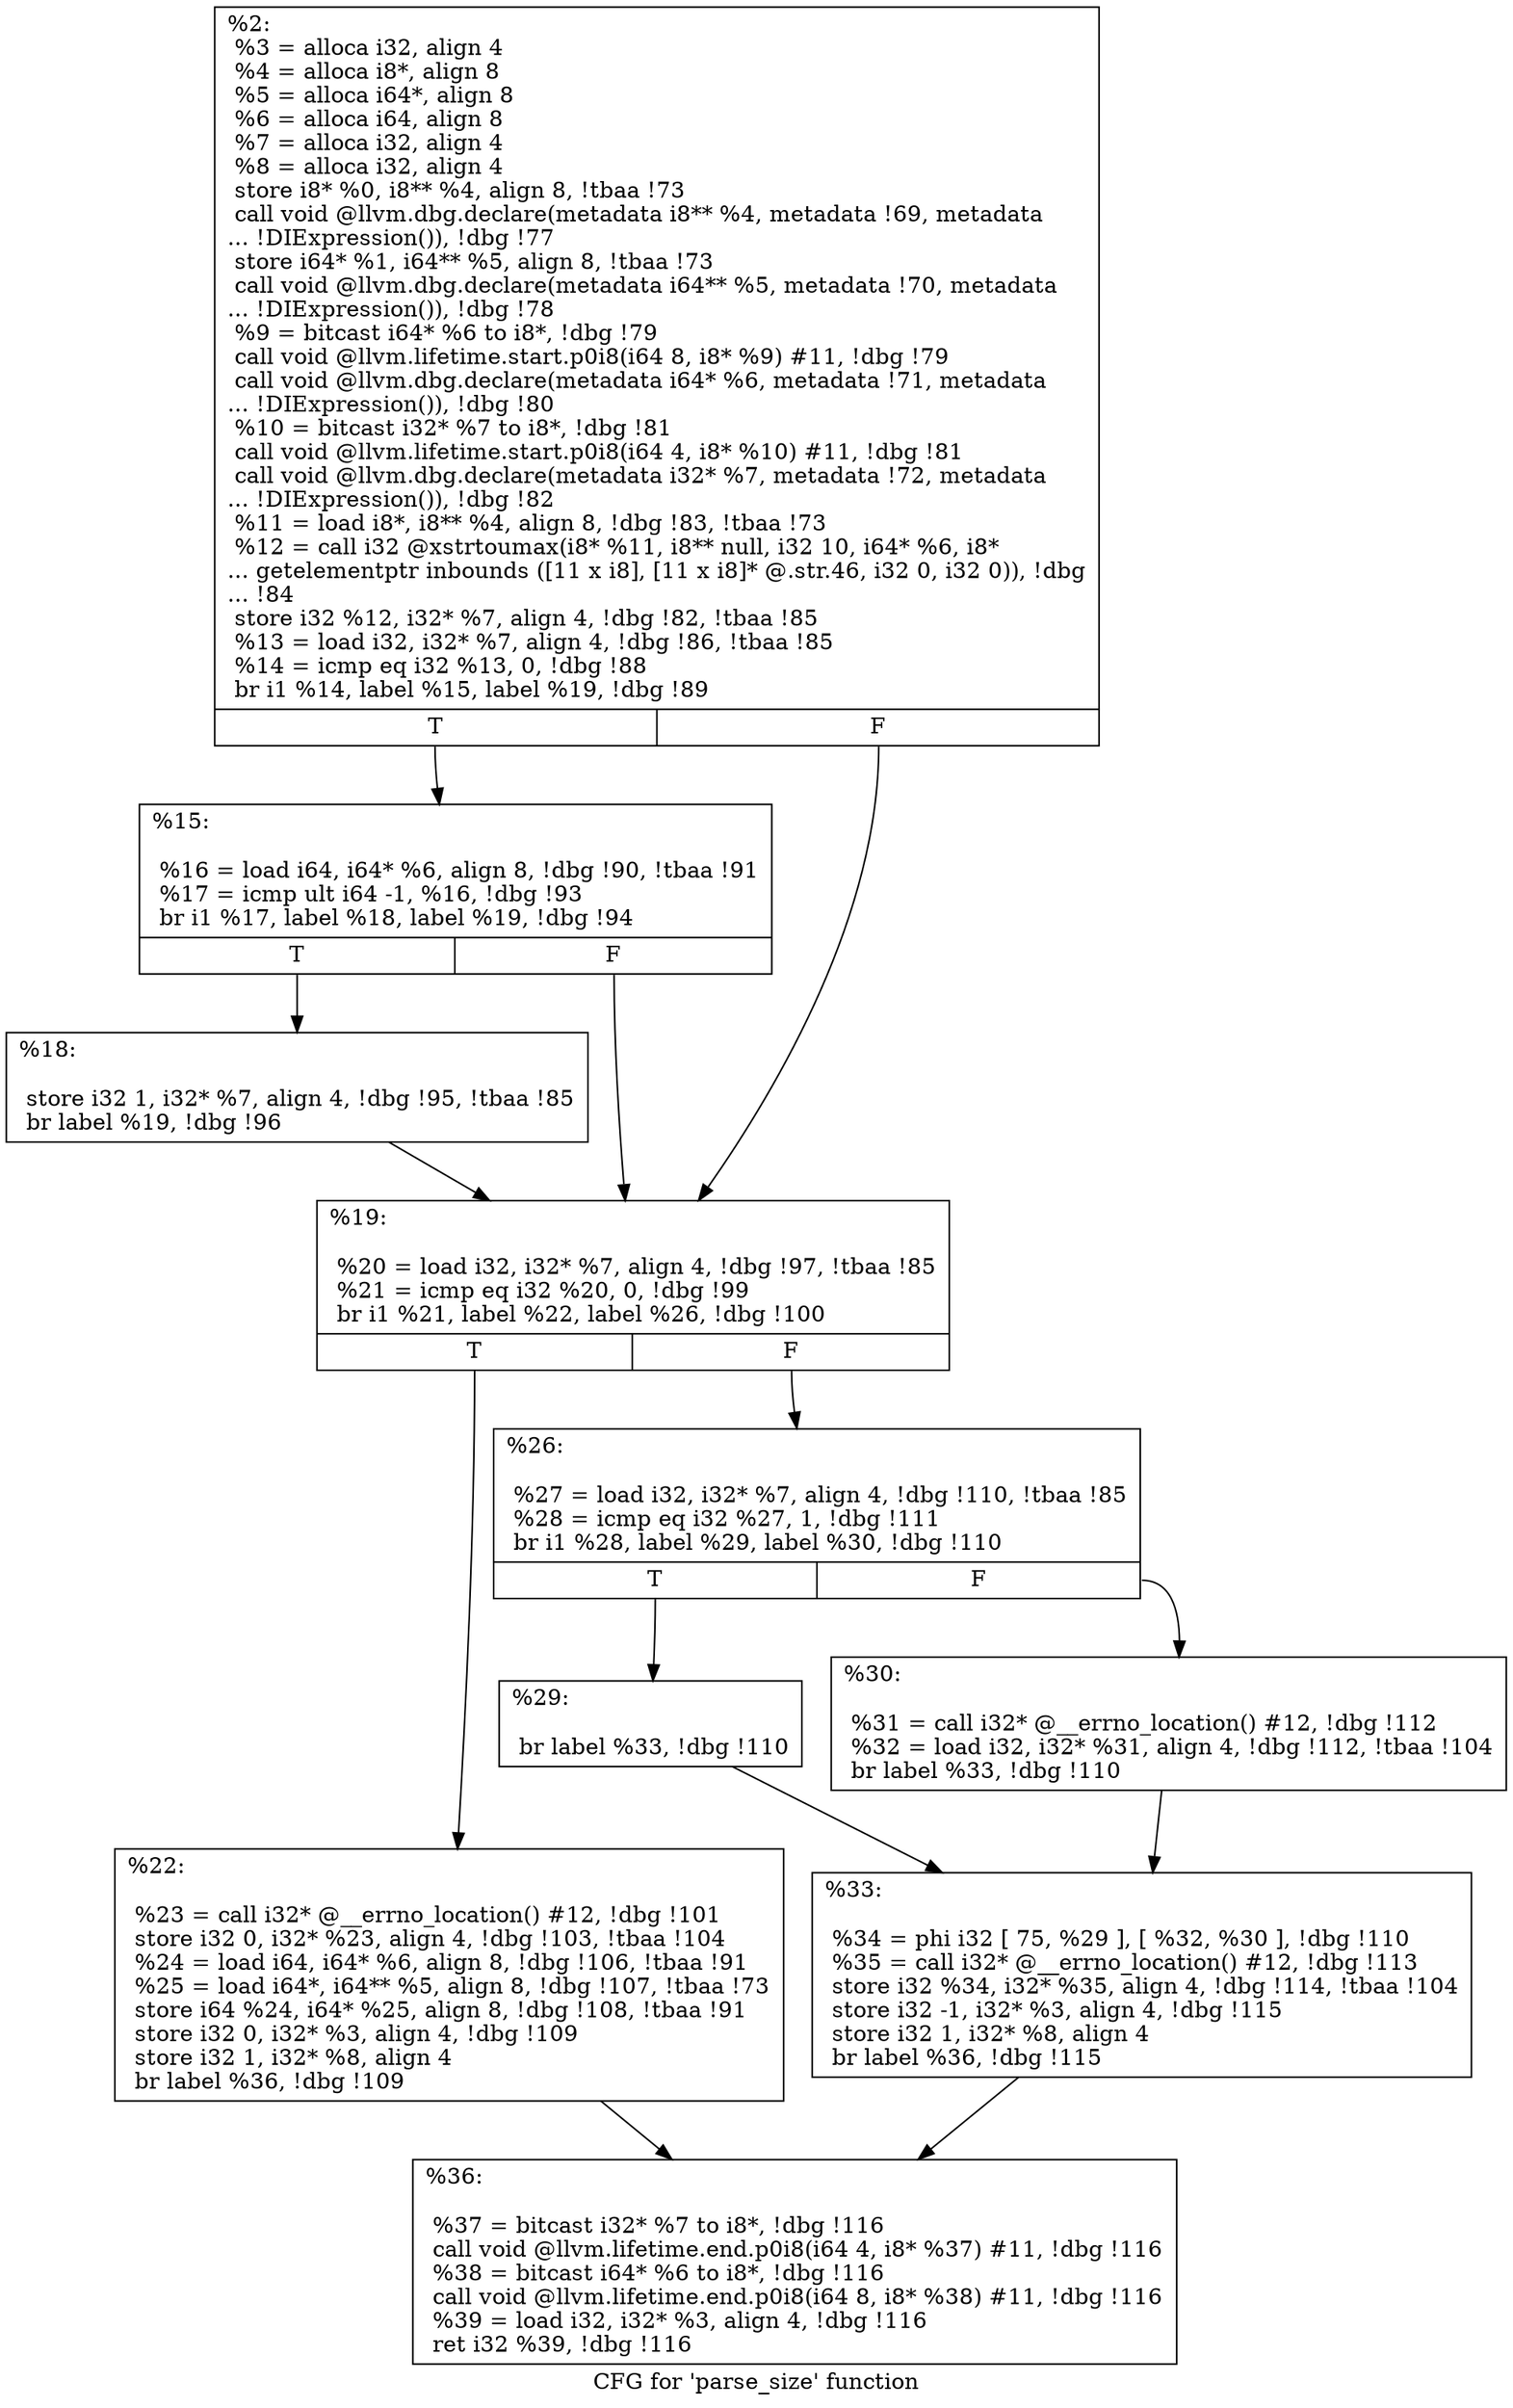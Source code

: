 digraph "CFG for 'parse_size' function" {
	label="CFG for 'parse_size' function";

	Node0x27d7b90 [shape=record,label="{%2:\l  %3 = alloca i32, align 4\l  %4 = alloca i8*, align 8\l  %5 = alloca i64*, align 8\l  %6 = alloca i64, align 8\l  %7 = alloca i32, align 4\l  %8 = alloca i32, align 4\l  store i8* %0, i8** %4, align 8, !tbaa !73\l  call void @llvm.dbg.declare(metadata i8** %4, metadata !69, metadata\l... !DIExpression()), !dbg !77\l  store i64* %1, i64** %5, align 8, !tbaa !73\l  call void @llvm.dbg.declare(metadata i64** %5, metadata !70, metadata\l... !DIExpression()), !dbg !78\l  %9 = bitcast i64* %6 to i8*, !dbg !79\l  call void @llvm.lifetime.start.p0i8(i64 8, i8* %9) #11, !dbg !79\l  call void @llvm.dbg.declare(metadata i64* %6, metadata !71, metadata\l... !DIExpression()), !dbg !80\l  %10 = bitcast i32* %7 to i8*, !dbg !81\l  call void @llvm.lifetime.start.p0i8(i64 4, i8* %10) #11, !dbg !81\l  call void @llvm.dbg.declare(metadata i32* %7, metadata !72, metadata\l... !DIExpression()), !dbg !82\l  %11 = load i8*, i8** %4, align 8, !dbg !83, !tbaa !73\l  %12 = call i32 @xstrtoumax(i8* %11, i8** null, i32 10, i64* %6, i8*\l... getelementptr inbounds ([11 x i8], [11 x i8]* @.str.46, i32 0, i32 0)), !dbg\l... !84\l  store i32 %12, i32* %7, align 4, !dbg !82, !tbaa !85\l  %13 = load i32, i32* %7, align 4, !dbg !86, !tbaa !85\l  %14 = icmp eq i32 %13, 0, !dbg !88\l  br i1 %14, label %15, label %19, !dbg !89\l|{<s0>T|<s1>F}}"];
	Node0x27d7b90:s0 -> Node0x27d0d60;
	Node0x27d7b90:s1 -> Node0x27d0e00;
	Node0x27d0d60 [shape=record,label="{%15:\l\l  %16 = load i64, i64* %6, align 8, !dbg !90, !tbaa !91\l  %17 = icmp ult i64 -1, %16, !dbg !93\l  br i1 %17, label %18, label %19, !dbg !94\l|{<s0>T|<s1>F}}"];
	Node0x27d0d60:s0 -> Node0x27d0db0;
	Node0x27d0d60:s1 -> Node0x27d0e00;
	Node0x27d0db0 [shape=record,label="{%18:\l\l  store i32 1, i32* %7, align 4, !dbg !95, !tbaa !85\l  br label %19, !dbg !96\l}"];
	Node0x27d0db0 -> Node0x27d0e00;
	Node0x27d0e00 [shape=record,label="{%19:\l\l  %20 = load i32, i32* %7, align 4, !dbg !97, !tbaa !85\l  %21 = icmp eq i32 %20, 0, !dbg !99\l  br i1 %21, label %22, label %26, !dbg !100\l|{<s0>T|<s1>F}}"];
	Node0x27d0e00:s0 -> Node0x27d0e50;
	Node0x27d0e00:s1 -> Node0x27d0ea0;
	Node0x27d0e50 [shape=record,label="{%22:\l\l  %23 = call i32* @__errno_location() #12, !dbg !101\l  store i32 0, i32* %23, align 4, !dbg !103, !tbaa !104\l  %24 = load i64, i64* %6, align 8, !dbg !106, !tbaa !91\l  %25 = load i64*, i64** %5, align 8, !dbg !107, !tbaa !73\l  store i64 %24, i64* %25, align 8, !dbg !108, !tbaa !91\l  store i32 0, i32* %3, align 4, !dbg !109\l  store i32 1, i32* %8, align 4\l  br label %36, !dbg !109\l}"];
	Node0x27d0e50 -> Node0x27d0fe0;
	Node0x27d0ea0 [shape=record,label="{%26:\l\l  %27 = load i32, i32* %7, align 4, !dbg !110, !tbaa !85\l  %28 = icmp eq i32 %27, 1, !dbg !111\l  br i1 %28, label %29, label %30, !dbg !110\l|{<s0>T|<s1>F}}"];
	Node0x27d0ea0:s0 -> Node0x27d0ef0;
	Node0x27d0ea0:s1 -> Node0x27d0f40;
	Node0x27d0ef0 [shape=record,label="{%29:\l\l  br label %33, !dbg !110\l}"];
	Node0x27d0ef0 -> Node0x27d0f90;
	Node0x27d0f40 [shape=record,label="{%30:\l\l  %31 = call i32* @__errno_location() #12, !dbg !112\l  %32 = load i32, i32* %31, align 4, !dbg !112, !tbaa !104\l  br label %33, !dbg !110\l}"];
	Node0x27d0f40 -> Node0x27d0f90;
	Node0x27d0f90 [shape=record,label="{%33:\l\l  %34 = phi i32 [ 75, %29 ], [ %32, %30 ], !dbg !110\l  %35 = call i32* @__errno_location() #12, !dbg !113\l  store i32 %34, i32* %35, align 4, !dbg !114, !tbaa !104\l  store i32 -1, i32* %3, align 4, !dbg !115\l  store i32 1, i32* %8, align 4\l  br label %36, !dbg !115\l}"];
	Node0x27d0f90 -> Node0x27d0fe0;
	Node0x27d0fe0 [shape=record,label="{%36:\l\l  %37 = bitcast i32* %7 to i8*, !dbg !116\l  call void @llvm.lifetime.end.p0i8(i64 4, i8* %37) #11, !dbg !116\l  %38 = bitcast i64* %6 to i8*, !dbg !116\l  call void @llvm.lifetime.end.p0i8(i64 8, i8* %38) #11, !dbg !116\l  %39 = load i32, i32* %3, align 4, !dbg !116\l  ret i32 %39, !dbg !116\l}"];
}

